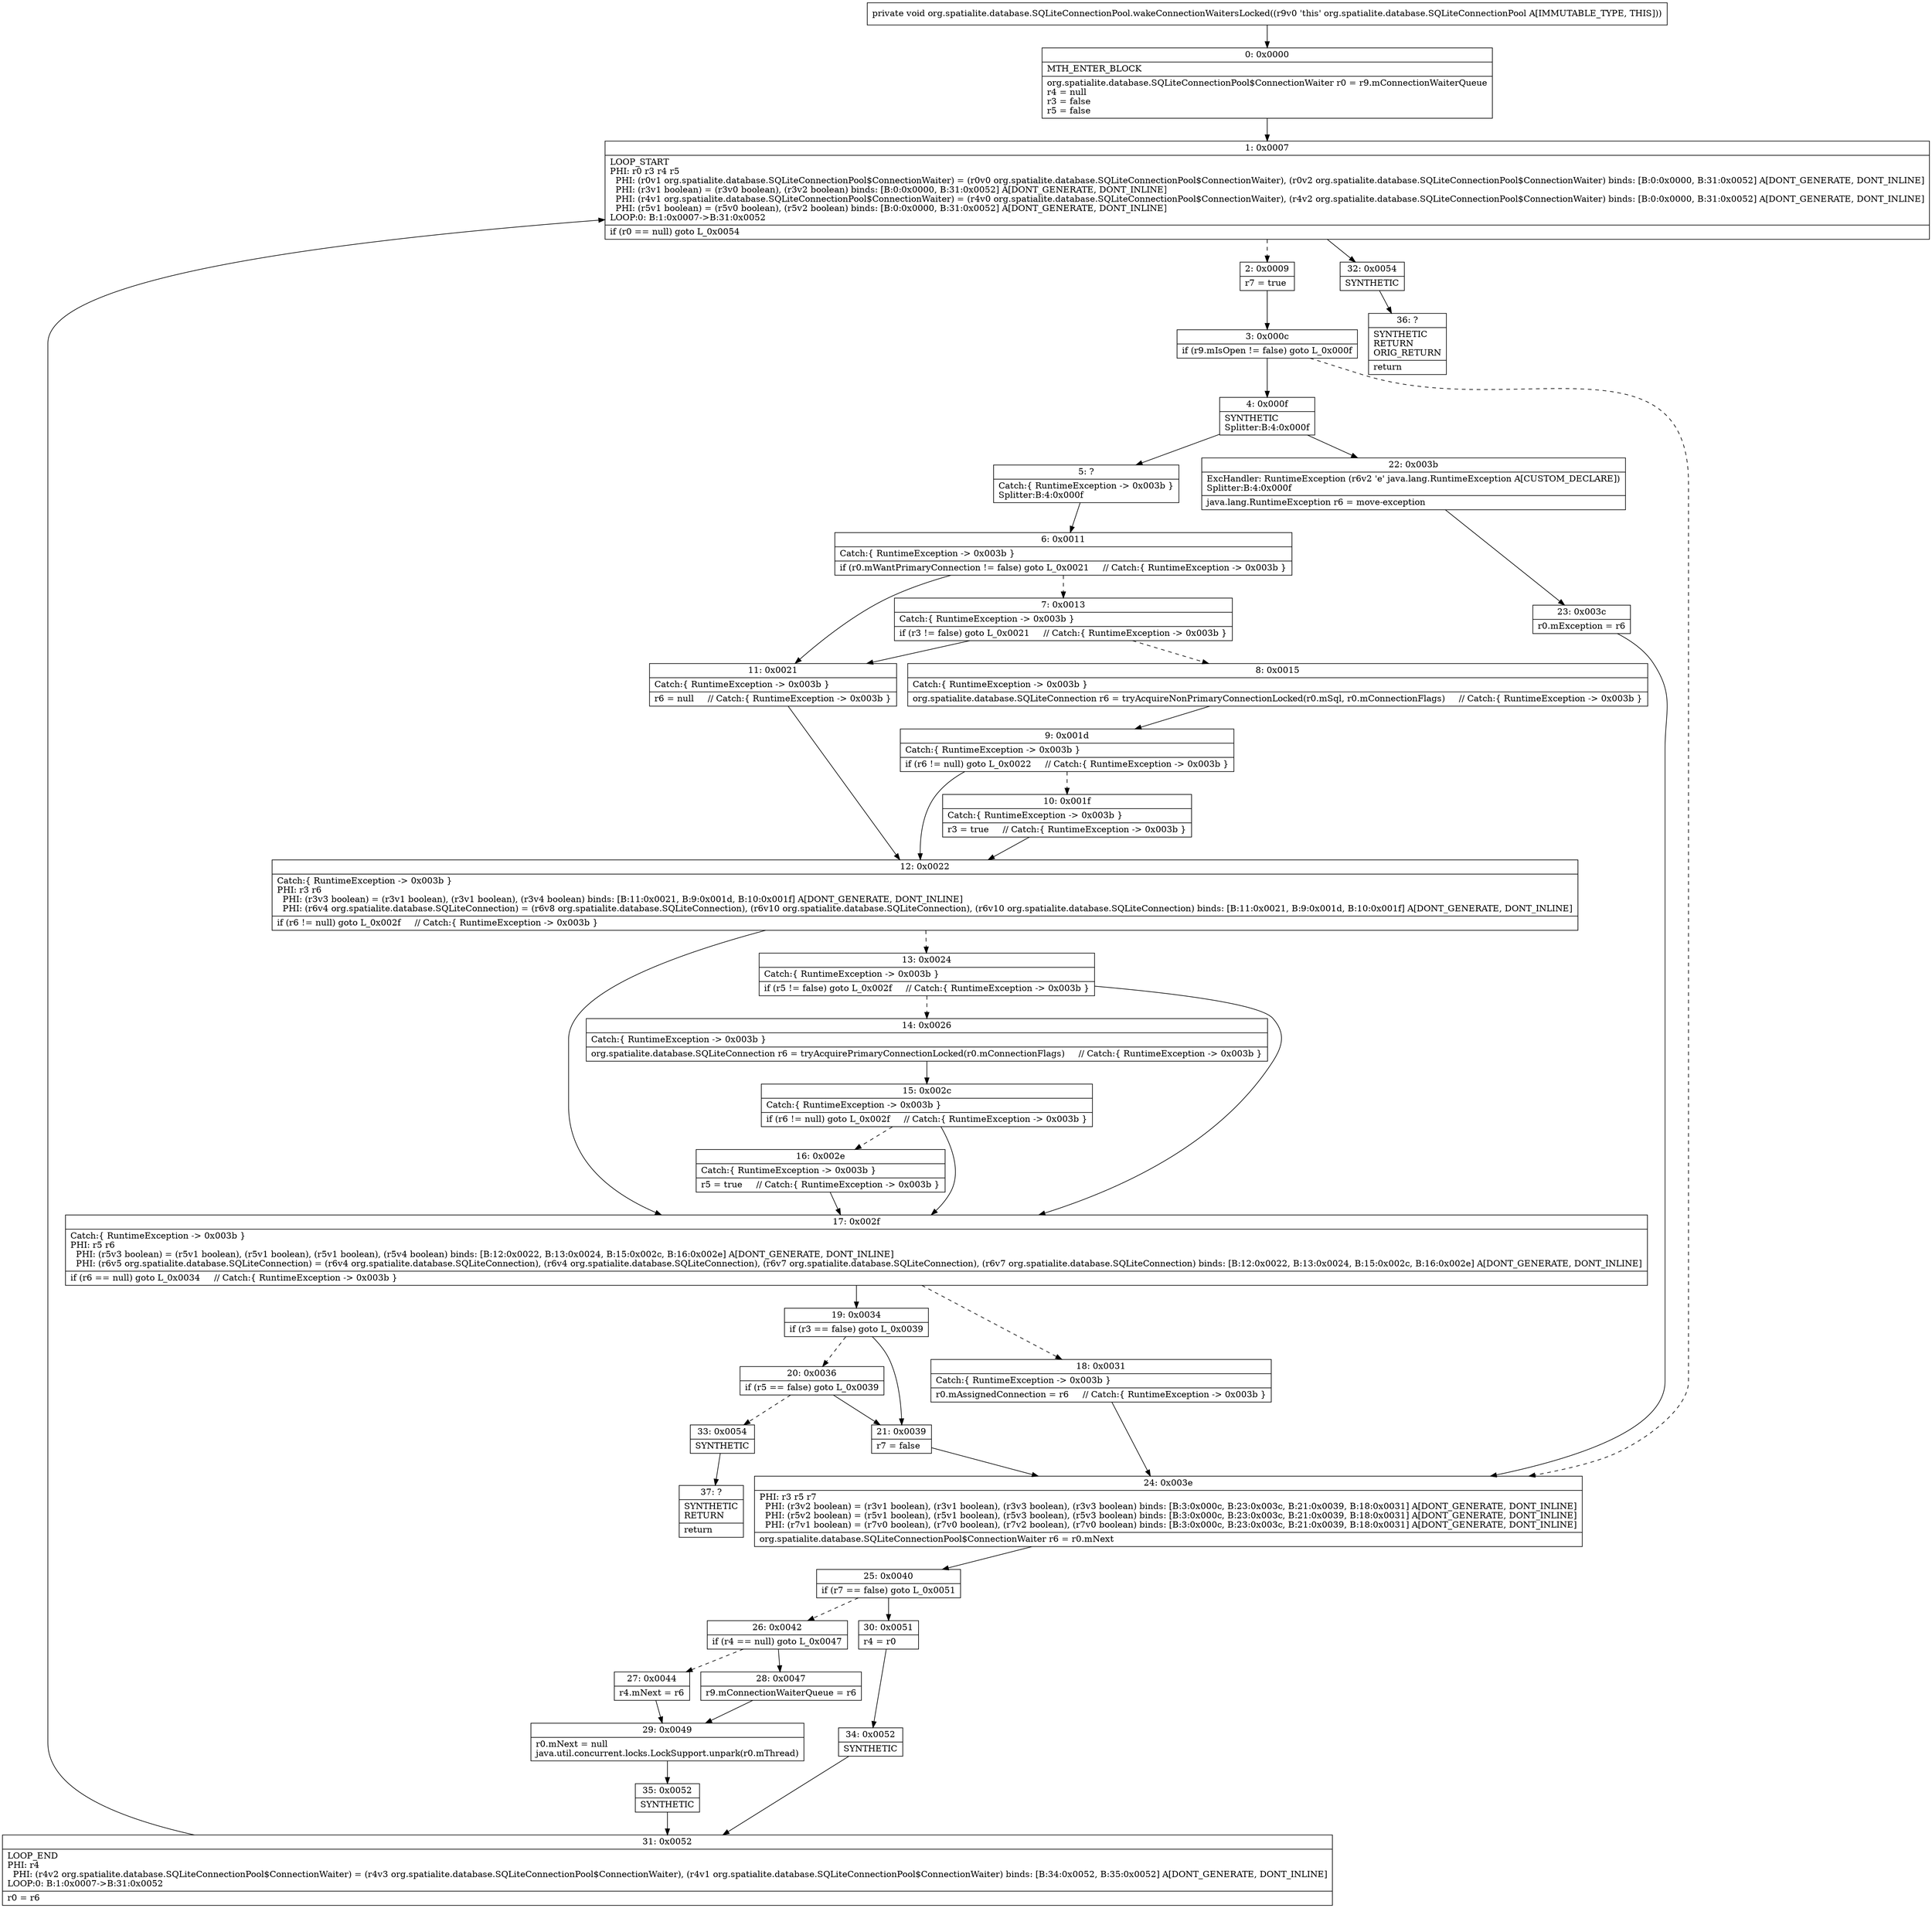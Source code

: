 digraph "CFG fororg.spatialite.database.SQLiteConnectionPool.wakeConnectionWaitersLocked()V" {
Node_0 [shape=record,label="{0\:\ 0x0000|MTH_ENTER_BLOCK\l|org.spatialite.database.SQLiteConnectionPool$ConnectionWaiter r0 = r9.mConnectionWaiterQueue\lr4 = null\lr3 = false\lr5 = false\l}"];
Node_1 [shape=record,label="{1\:\ 0x0007|LOOP_START\lPHI: r0 r3 r4 r5 \l  PHI: (r0v1 org.spatialite.database.SQLiteConnectionPool$ConnectionWaiter) = (r0v0 org.spatialite.database.SQLiteConnectionPool$ConnectionWaiter), (r0v2 org.spatialite.database.SQLiteConnectionPool$ConnectionWaiter) binds: [B:0:0x0000, B:31:0x0052] A[DONT_GENERATE, DONT_INLINE]\l  PHI: (r3v1 boolean) = (r3v0 boolean), (r3v2 boolean) binds: [B:0:0x0000, B:31:0x0052] A[DONT_GENERATE, DONT_INLINE]\l  PHI: (r4v1 org.spatialite.database.SQLiteConnectionPool$ConnectionWaiter) = (r4v0 org.spatialite.database.SQLiteConnectionPool$ConnectionWaiter), (r4v2 org.spatialite.database.SQLiteConnectionPool$ConnectionWaiter) binds: [B:0:0x0000, B:31:0x0052] A[DONT_GENERATE, DONT_INLINE]\l  PHI: (r5v1 boolean) = (r5v0 boolean), (r5v2 boolean) binds: [B:0:0x0000, B:31:0x0052] A[DONT_GENERATE, DONT_INLINE]\lLOOP:0: B:1:0x0007\-\>B:31:0x0052\l|if (r0 == null) goto L_0x0054\l}"];
Node_2 [shape=record,label="{2\:\ 0x0009|r7 = true\l}"];
Node_3 [shape=record,label="{3\:\ 0x000c|if (r9.mIsOpen != false) goto L_0x000f\l}"];
Node_4 [shape=record,label="{4\:\ 0x000f|SYNTHETIC\lSplitter:B:4:0x000f\l}"];
Node_5 [shape=record,label="{5\:\ ?|Catch:\{ RuntimeException \-\> 0x003b \}\lSplitter:B:4:0x000f\l}"];
Node_6 [shape=record,label="{6\:\ 0x0011|Catch:\{ RuntimeException \-\> 0x003b \}\l|if (r0.mWantPrimaryConnection != false) goto L_0x0021     \/\/ Catch:\{ RuntimeException \-\> 0x003b \}\l}"];
Node_7 [shape=record,label="{7\:\ 0x0013|Catch:\{ RuntimeException \-\> 0x003b \}\l|if (r3 != false) goto L_0x0021     \/\/ Catch:\{ RuntimeException \-\> 0x003b \}\l}"];
Node_8 [shape=record,label="{8\:\ 0x0015|Catch:\{ RuntimeException \-\> 0x003b \}\l|org.spatialite.database.SQLiteConnection r6 = tryAcquireNonPrimaryConnectionLocked(r0.mSql, r0.mConnectionFlags)     \/\/ Catch:\{ RuntimeException \-\> 0x003b \}\l}"];
Node_9 [shape=record,label="{9\:\ 0x001d|Catch:\{ RuntimeException \-\> 0x003b \}\l|if (r6 != null) goto L_0x0022     \/\/ Catch:\{ RuntimeException \-\> 0x003b \}\l}"];
Node_10 [shape=record,label="{10\:\ 0x001f|Catch:\{ RuntimeException \-\> 0x003b \}\l|r3 = true     \/\/ Catch:\{ RuntimeException \-\> 0x003b \}\l}"];
Node_11 [shape=record,label="{11\:\ 0x0021|Catch:\{ RuntimeException \-\> 0x003b \}\l|r6 = null     \/\/ Catch:\{ RuntimeException \-\> 0x003b \}\l}"];
Node_12 [shape=record,label="{12\:\ 0x0022|Catch:\{ RuntimeException \-\> 0x003b \}\lPHI: r3 r6 \l  PHI: (r3v3 boolean) = (r3v1 boolean), (r3v1 boolean), (r3v4 boolean) binds: [B:11:0x0021, B:9:0x001d, B:10:0x001f] A[DONT_GENERATE, DONT_INLINE]\l  PHI: (r6v4 org.spatialite.database.SQLiteConnection) = (r6v8 org.spatialite.database.SQLiteConnection), (r6v10 org.spatialite.database.SQLiteConnection), (r6v10 org.spatialite.database.SQLiteConnection) binds: [B:11:0x0021, B:9:0x001d, B:10:0x001f] A[DONT_GENERATE, DONT_INLINE]\l|if (r6 != null) goto L_0x002f     \/\/ Catch:\{ RuntimeException \-\> 0x003b \}\l}"];
Node_13 [shape=record,label="{13\:\ 0x0024|Catch:\{ RuntimeException \-\> 0x003b \}\l|if (r5 != false) goto L_0x002f     \/\/ Catch:\{ RuntimeException \-\> 0x003b \}\l}"];
Node_14 [shape=record,label="{14\:\ 0x0026|Catch:\{ RuntimeException \-\> 0x003b \}\l|org.spatialite.database.SQLiteConnection r6 = tryAcquirePrimaryConnectionLocked(r0.mConnectionFlags)     \/\/ Catch:\{ RuntimeException \-\> 0x003b \}\l}"];
Node_15 [shape=record,label="{15\:\ 0x002c|Catch:\{ RuntimeException \-\> 0x003b \}\l|if (r6 != null) goto L_0x002f     \/\/ Catch:\{ RuntimeException \-\> 0x003b \}\l}"];
Node_16 [shape=record,label="{16\:\ 0x002e|Catch:\{ RuntimeException \-\> 0x003b \}\l|r5 = true     \/\/ Catch:\{ RuntimeException \-\> 0x003b \}\l}"];
Node_17 [shape=record,label="{17\:\ 0x002f|Catch:\{ RuntimeException \-\> 0x003b \}\lPHI: r5 r6 \l  PHI: (r5v3 boolean) = (r5v1 boolean), (r5v1 boolean), (r5v1 boolean), (r5v4 boolean) binds: [B:12:0x0022, B:13:0x0024, B:15:0x002c, B:16:0x002e] A[DONT_GENERATE, DONT_INLINE]\l  PHI: (r6v5 org.spatialite.database.SQLiteConnection) = (r6v4 org.spatialite.database.SQLiteConnection), (r6v4 org.spatialite.database.SQLiteConnection), (r6v7 org.spatialite.database.SQLiteConnection), (r6v7 org.spatialite.database.SQLiteConnection) binds: [B:12:0x0022, B:13:0x0024, B:15:0x002c, B:16:0x002e] A[DONT_GENERATE, DONT_INLINE]\l|if (r6 == null) goto L_0x0034     \/\/ Catch:\{ RuntimeException \-\> 0x003b \}\l}"];
Node_18 [shape=record,label="{18\:\ 0x0031|Catch:\{ RuntimeException \-\> 0x003b \}\l|r0.mAssignedConnection = r6     \/\/ Catch:\{ RuntimeException \-\> 0x003b \}\l}"];
Node_19 [shape=record,label="{19\:\ 0x0034|if (r3 == false) goto L_0x0039\l}"];
Node_20 [shape=record,label="{20\:\ 0x0036|if (r5 == false) goto L_0x0039\l}"];
Node_21 [shape=record,label="{21\:\ 0x0039|r7 = false\l}"];
Node_22 [shape=record,label="{22\:\ 0x003b|ExcHandler: RuntimeException (r6v2 'e' java.lang.RuntimeException A[CUSTOM_DECLARE])\lSplitter:B:4:0x000f\l|java.lang.RuntimeException r6 = move\-exception\l}"];
Node_23 [shape=record,label="{23\:\ 0x003c|r0.mException = r6\l}"];
Node_24 [shape=record,label="{24\:\ 0x003e|PHI: r3 r5 r7 \l  PHI: (r3v2 boolean) = (r3v1 boolean), (r3v1 boolean), (r3v3 boolean), (r3v3 boolean) binds: [B:3:0x000c, B:23:0x003c, B:21:0x0039, B:18:0x0031] A[DONT_GENERATE, DONT_INLINE]\l  PHI: (r5v2 boolean) = (r5v1 boolean), (r5v1 boolean), (r5v3 boolean), (r5v3 boolean) binds: [B:3:0x000c, B:23:0x003c, B:21:0x0039, B:18:0x0031] A[DONT_GENERATE, DONT_INLINE]\l  PHI: (r7v1 boolean) = (r7v0 boolean), (r7v0 boolean), (r7v2 boolean), (r7v0 boolean) binds: [B:3:0x000c, B:23:0x003c, B:21:0x0039, B:18:0x0031] A[DONT_GENERATE, DONT_INLINE]\l|org.spatialite.database.SQLiteConnectionPool$ConnectionWaiter r6 = r0.mNext\l}"];
Node_25 [shape=record,label="{25\:\ 0x0040|if (r7 == false) goto L_0x0051\l}"];
Node_26 [shape=record,label="{26\:\ 0x0042|if (r4 == null) goto L_0x0047\l}"];
Node_27 [shape=record,label="{27\:\ 0x0044|r4.mNext = r6\l}"];
Node_28 [shape=record,label="{28\:\ 0x0047|r9.mConnectionWaiterQueue = r6\l}"];
Node_29 [shape=record,label="{29\:\ 0x0049|r0.mNext = null\ljava.util.concurrent.locks.LockSupport.unpark(r0.mThread)\l}"];
Node_30 [shape=record,label="{30\:\ 0x0051|r4 = r0\l}"];
Node_31 [shape=record,label="{31\:\ 0x0052|LOOP_END\lPHI: r4 \l  PHI: (r4v2 org.spatialite.database.SQLiteConnectionPool$ConnectionWaiter) = (r4v3 org.spatialite.database.SQLiteConnectionPool$ConnectionWaiter), (r4v1 org.spatialite.database.SQLiteConnectionPool$ConnectionWaiter) binds: [B:34:0x0052, B:35:0x0052] A[DONT_GENERATE, DONT_INLINE]\lLOOP:0: B:1:0x0007\-\>B:31:0x0052\l|r0 = r6\l}"];
Node_32 [shape=record,label="{32\:\ 0x0054|SYNTHETIC\l}"];
Node_33 [shape=record,label="{33\:\ 0x0054|SYNTHETIC\l}"];
Node_34 [shape=record,label="{34\:\ 0x0052|SYNTHETIC\l}"];
Node_35 [shape=record,label="{35\:\ 0x0052|SYNTHETIC\l}"];
Node_36 [shape=record,label="{36\:\ ?|SYNTHETIC\lRETURN\lORIG_RETURN\l|return\l}"];
Node_37 [shape=record,label="{37\:\ ?|SYNTHETIC\lRETURN\l|return\l}"];
MethodNode[shape=record,label="{private void org.spatialite.database.SQLiteConnectionPool.wakeConnectionWaitersLocked((r9v0 'this' org.spatialite.database.SQLiteConnectionPool A[IMMUTABLE_TYPE, THIS])) }"];
MethodNode -> Node_0;
Node_0 -> Node_1;
Node_1 -> Node_2[style=dashed];
Node_1 -> Node_32;
Node_2 -> Node_3;
Node_3 -> Node_4;
Node_3 -> Node_24[style=dashed];
Node_4 -> Node_5;
Node_4 -> Node_22;
Node_5 -> Node_6;
Node_6 -> Node_7[style=dashed];
Node_6 -> Node_11;
Node_7 -> Node_8[style=dashed];
Node_7 -> Node_11;
Node_8 -> Node_9;
Node_9 -> Node_10[style=dashed];
Node_9 -> Node_12;
Node_10 -> Node_12;
Node_11 -> Node_12;
Node_12 -> Node_13[style=dashed];
Node_12 -> Node_17;
Node_13 -> Node_14[style=dashed];
Node_13 -> Node_17;
Node_14 -> Node_15;
Node_15 -> Node_16[style=dashed];
Node_15 -> Node_17;
Node_16 -> Node_17;
Node_17 -> Node_18[style=dashed];
Node_17 -> Node_19;
Node_18 -> Node_24;
Node_19 -> Node_20[style=dashed];
Node_19 -> Node_21;
Node_20 -> Node_21;
Node_20 -> Node_33[style=dashed];
Node_21 -> Node_24;
Node_22 -> Node_23;
Node_23 -> Node_24;
Node_24 -> Node_25;
Node_25 -> Node_26[style=dashed];
Node_25 -> Node_30;
Node_26 -> Node_27[style=dashed];
Node_26 -> Node_28;
Node_27 -> Node_29;
Node_28 -> Node_29;
Node_29 -> Node_35;
Node_30 -> Node_34;
Node_31 -> Node_1;
Node_32 -> Node_36;
Node_33 -> Node_37;
Node_34 -> Node_31;
Node_35 -> Node_31;
}

